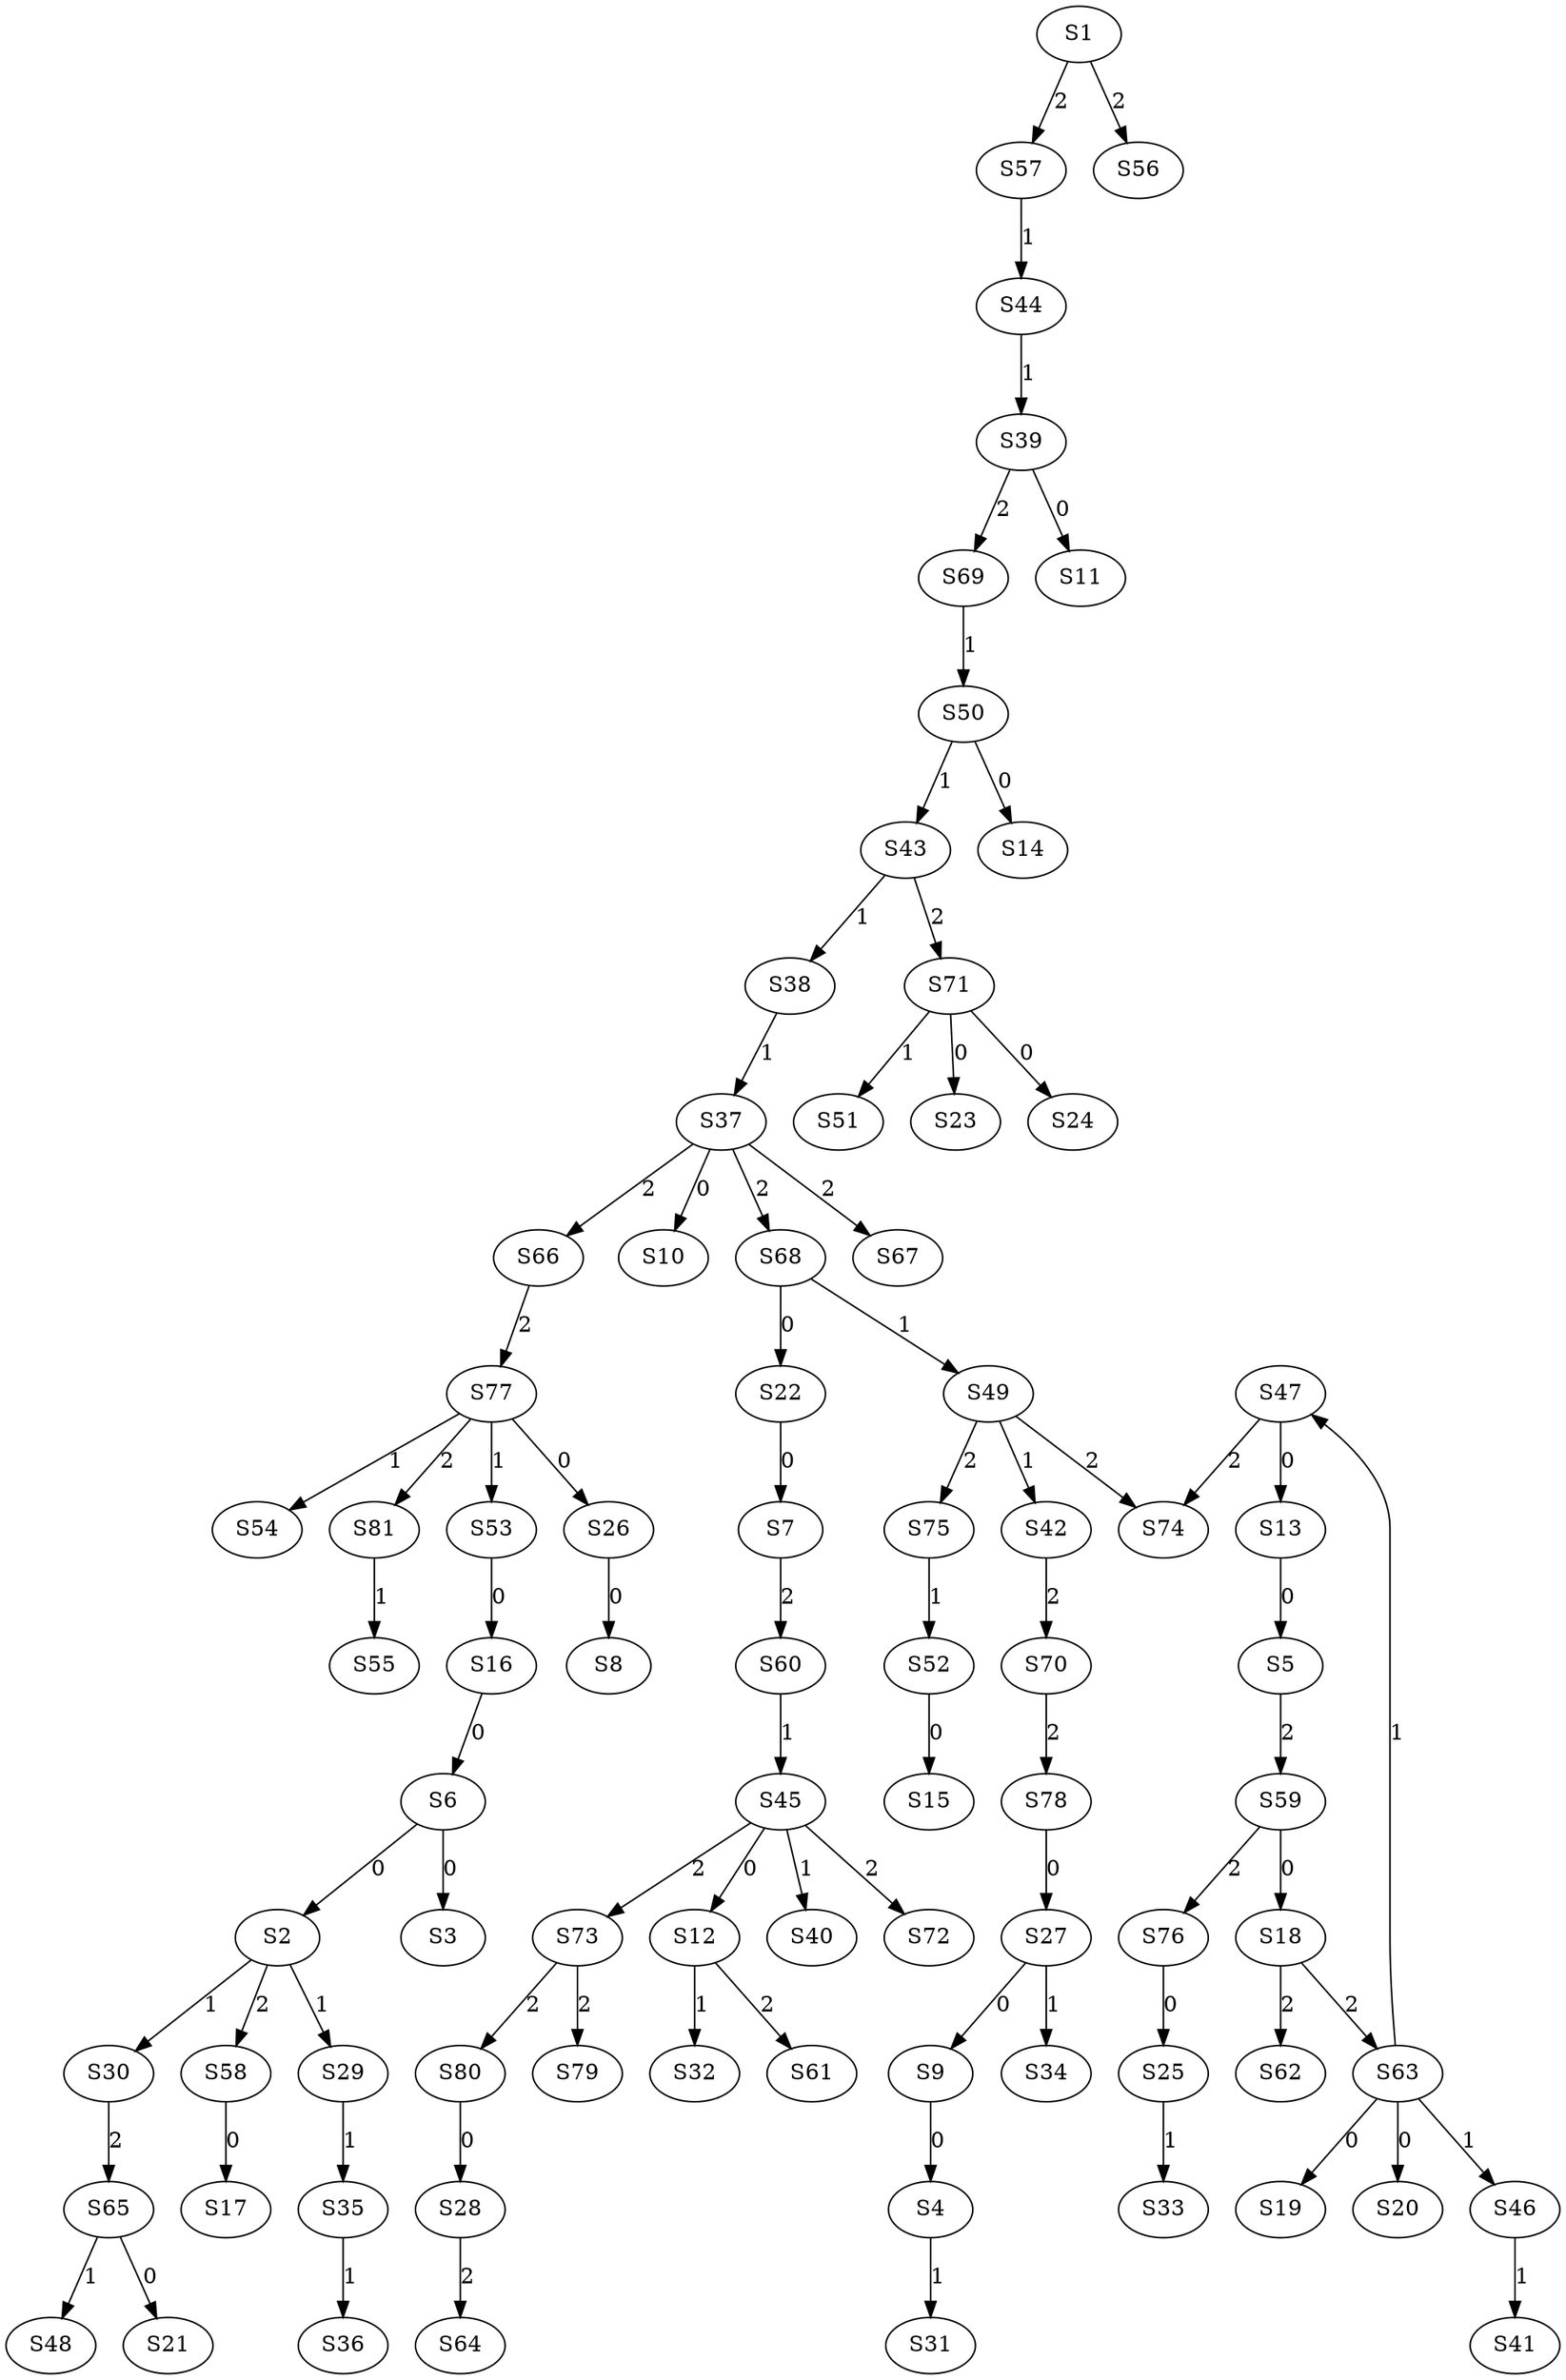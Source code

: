 strict digraph {
	S6 -> S2 [ label = 0 ];
	S6 -> S3 [ label = 0 ];
	S9 -> S4 [ label = 0 ];
	S13 -> S5 [ label = 0 ];
	S16 -> S6 [ label = 0 ];
	S22 -> S7 [ label = 0 ];
	S26 -> S8 [ label = 0 ];
	S27 -> S9 [ label = 0 ];
	S37 -> S10 [ label = 0 ];
	S39 -> S11 [ label = 0 ];
	S45 -> S12 [ label = 0 ];
	S47 -> S13 [ label = 0 ];
	S50 -> S14 [ label = 0 ];
	S52 -> S15 [ label = 0 ];
	S53 -> S16 [ label = 0 ];
	S58 -> S17 [ label = 0 ];
	S59 -> S18 [ label = 0 ];
	S63 -> S19 [ label = 0 ];
	S63 -> S20 [ label = 0 ];
	S65 -> S21 [ label = 0 ];
	S68 -> S22 [ label = 0 ];
	S71 -> S23 [ label = 0 ];
	S71 -> S24 [ label = 0 ];
	S76 -> S25 [ label = 0 ];
	S77 -> S26 [ label = 0 ];
	S78 -> S27 [ label = 0 ];
	S80 -> S28 [ label = 0 ];
	S2 -> S29 [ label = 1 ];
	S2 -> S30 [ label = 1 ];
	S4 -> S31 [ label = 1 ];
	S12 -> S32 [ label = 1 ];
	S25 -> S33 [ label = 1 ];
	S27 -> S34 [ label = 1 ];
	S29 -> S35 [ label = 1 ];
	S35 -> S36 [ label = 1 ];
	S38 -> S37 [ label = 1 ];
	S43 -> S38 [ label = 1 ];
	S44 -> S39 [ label = 1 ];
	S45 -> S40 [ label = 1 ];
	S46 -> S41 [ label = 1 ];
	S49 -> S42 [ label = 1 ];
	S50 -> S43 [ label = 1 ];
	S57 -> S44 [ label = 1 ];
	S60 -> S45 [ label = 1 ];
	S63 -> S46 [ label = 1 ];
	S63 -> S47 [ label = 1 ];
	S65 -> S48 [ label = 1 ];
	S68 -> S49 [ label = 1 ];
	S69 -> S50 [ label = 1 ];
	S71 -> S51 [ label = 1 ];
	S75 -> S52 [ label = 1 ];
	S77 -> S53 [ label = 1 ];
	S77 -> S54 [ label = 1 ];
	S81 -> S55 [ label = 1 ];
	S1 -> S56 [ label = 2 ];
	S1 -> S57 [ label = 2 ];
	S2 -> S58 [ label = 2 ];
	S5 -> S59 [ label = 2 ];
	S7 -> S60 [ label = 2 ];
	S12 -> S61 [ label = 2 ];
	S18 -> S62 [ label = 2 ];
	S18 -> S63 [ label = 2 ];
	S28 -> S64 [ label = 2 ];
	S30 -> S65 [ label = 2 ];
	S37 -> S66 [ label = 2 ];
	S37 -> S67 [ label = 2 ];
	S37 -> S68 [ label = 2 ];
	S39 -> S69 [ label = 2 ];
	S42 -> S70 [ label = 2 ];
	S43 -> S71 [ label = 2 ];
	S45 -> S72 [ label = 2 ];
	S45 -> S73 [ label = 2 ];
	S49 -> S74 [ label = 2 ];
	S49 -> S75 [ label = 2 ];
	S59 -> S76 [ label = 2 ];
	S66 -> S77 [ label = 2 ];
	S70 -> S78 [ label = 2 ];
	S73 -> S79 [ label = 2 ];
	S73 -> S80 [ label = 2 ];
	S77 -> S81 [ label = 2 ];
	S47 -> S74 [ label = 2 ];
}